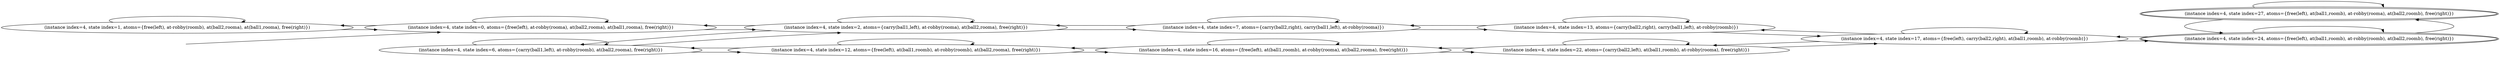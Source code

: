 digraph {
rankdir="LR"
s1[label="(instance index=4, state index=1, atoms={free(left), at-robby(roomb), at(ball2,rooma), at(ball1,rooma), free(right)})"]
s6[label="(instance index=4, state index=6, atoms={carry(ball1,left), at-robby(roomb), at(ball2,rooma), free(right)})"]
s0[label="(instance index=4, state index=0, atoms={free(left), at-robby(rooma), at(ball2,rooma), at(ball1,rooma), free(right)})"]
s12[label="(instance index=4, state index=12, atoms={free(left), at(ball1,roomb), at-robby(roomb), at(ball2,rooma), free(right)})"]
s2[label="(instance index=4, state index=2, atoms={carry(ball1,left), at-robby(rooma), at(ball2,rooma), free(right)})"]
s16[label="(instance index=4, state index=16, atoms={free(left), at(ball1,roomb), at-robby(rooma), at(ball2,rooma), free(right)})"]
s7[label="(instance index=4, state index=7, atoms={carry(ball2,right), carry(ball1,left), at-robby(rooma)})"]
s22[label="(instance index=4, state index=22, atoms={carry(ball2,left), at(ball1,roomb), at-robby(rooma), free(right)})"]
s13[label="(instance index=4, state index=13, atoms={carry(ball2,right), carry(ball1,left), at-robby(roomb)})"]
s17[label="(instance index=4, state index=17, atoms={free(left), carry(ball2,right), at(ball1,roomb), at-robby(roomb)})"]
s24[peripheries=2,label="(instance index=4, state index=24, atoms={free(left), at(ball1,roomb), at-robby(roomb), at(ball2,roomb), free(right)})"]
s27[peripheries=2,label="(instance index=4, state index=27, atoms={free(left), at(ball1,roomb), at-robby(rooma), at(ball2,roomb), free(right)})"]
Dangling [ label = "", style = invis ]
{ rank = same; Dangling }
Dangling -> s0
{ rank = same; s0}
{ rank = same; s6,s0}
{ rank = same; s12,s2}
{ rank = same; s16,s7}
{ rank = same; s22,s13}
{ rank = same; s17}
{ rank = same; s24,s27}
{
s1->s1
s1->s0
}
{
s6->s6
s6->s12
s6->s2
s0->s2
s0->s1
s0->s0
}
{
s12->s6
s12->s12
s12->s16
s2->s6
s2->s7
s2->s2
s2->s0
}
{
s16->s12
s16->s22
s16->s16
s7->s7
s7->s13
s7->s2
}
{
s22->s17
s22->s22
s22->s16
s13->s7
s13->s13
s13->s17
}
{
s17->s13
s17->s22
s17->s17
s17->s24
}
{
s24->s17
s24->s27
s24->s24
s27->s27
s27->s24
}
}
